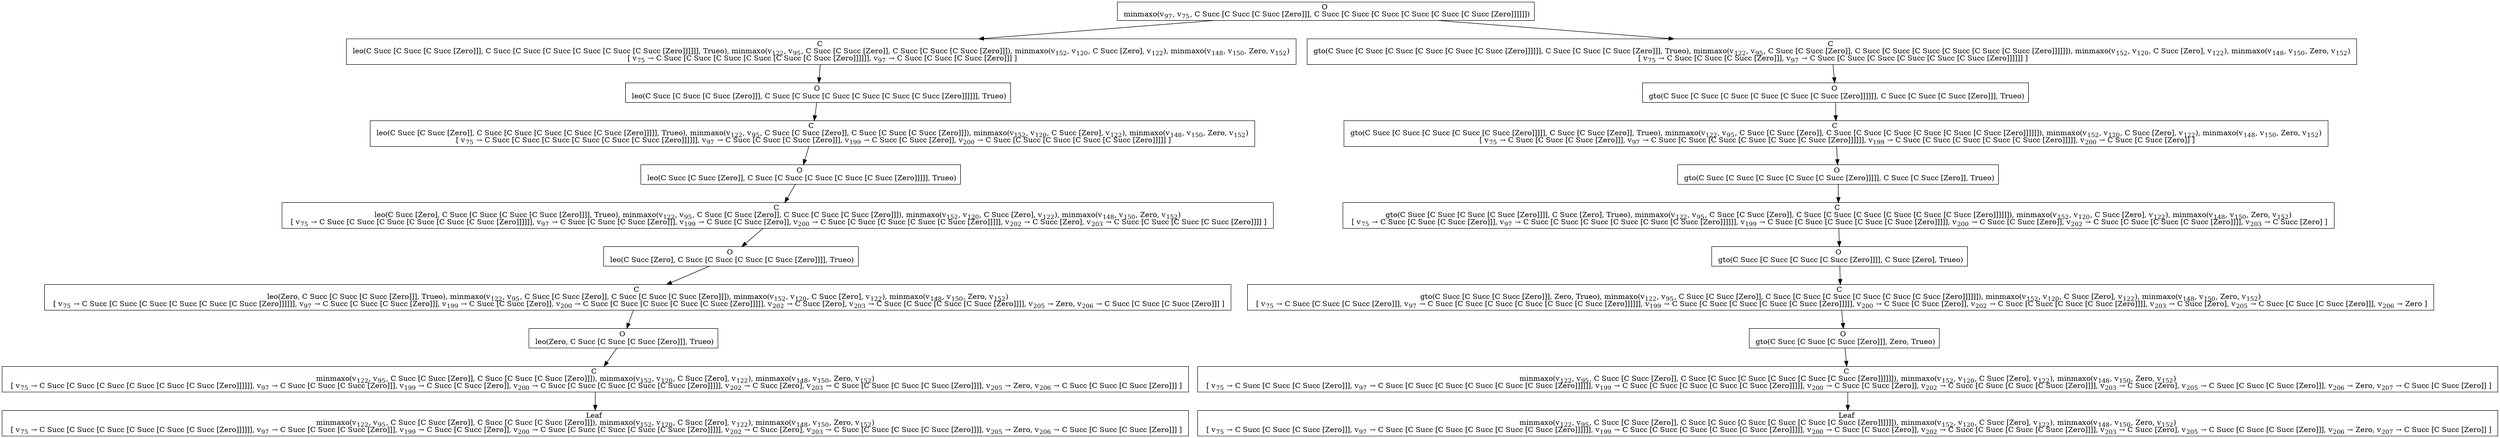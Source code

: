digraph {
    graph [rankdir=TB
          ,bgcolor=transparent];
    node [shape=box
         ,fillcolor=white
         ,style=filled];
    0 [label=<O <BR/> minmaxo(v<SUB>97</SUB>, v<SUB>75</SUB>, C Succ [C Succ [C Succ [Zero]]], C Succ [C Succ [C Succ [C Succ [C Succ [C Succ [Zero]]]]]])>];
    1 [label=<C <BR/> leo(C Succ [C Succ [C Succ [Zero]]], C Succ [C Succ [C Succ [C Succ [C Succ [C Succ [Zero]]]]]], Trueo), minmaxo(v<SUB>122</SUB>, v<SUB>95</SUB>, C Succ [C Succ [Zero]], C Succ [C Succ [C Succ [Zero]]]), minmaxo(v<SUB>152</SUB>, v<SUB>120</SUB>, C Succ [Zero], v<SUB>122</SUB>), minmaxo(v<SUB>148</SUB>, v<SUB>150</SUB>, Zero, v<SUB>152</SUB>) <BR/>  [ v<SUB>75</SUB> &rarr; C Succ [C Succ [C Succ [C Succ [C Succ [C Succ [Zero]]]]]], v<SUB>97</SUB> &rarr; C Succ [C Succ [C Succ [Zero]]] ] >];
    2 [label=<C <BR/> gto(C Succ [C Succ [C Succ [C Succ [C Succ [C Succ [Zero]]]]]], C Succ [C Succ [C Succ [Zero]]], Trueo), minmaxo(v<SUB>122</SUB>, v<SUB>95</SUB>, C Succ [C Succ [Zero]], C Succ [C Succ [C Succ [C Succ [C Succ [C Succ [Zero]]]]]]), minmaxo(v<SUB>152</SUB>, v<SUB>120</SUB>, C Succ [Zero], v<SUB>122</SUB>), minmaxo(v<SUB>148</SUB>, v<SUB>150</SUB>, Zero, v<SUB>152</SUB>) <BR/>  [ v<SUB>75</SUB> &rarr; C Succ [C Succ [C Succ [Zero]]], v<SUB>97</SUB> &rarr; C Succ [C Succ [C Succ [C Succ [C Succ [C Succ [Zero]]]]]] ] >];
    3 [label=<O <BR/> leo(C Succ [C Succ [C Succ [Zero]]], C Succ [C Succ [C Succ [C Succ [C Succ [C Succ [Zero]]]]]], Trueo)>];
    4 [label=<C <BR/> leo(C Succ [C Succ [Zero]], C Succ [C Succ [C Succ [C Succ [C Succ [Zero]]]]], Trueo), minmaxo(v<SUB>122</SUB>, v<SUB>95</SUB>, C Succ [C Succ [Zero]], C Succ [C Succ [C Succ [Zero]]]), minmaxo(v<SUB>152</SUB>, v<SUB>120</SUB>, C Succ [Zero], v<SUB>122</SUB>), minmaxo(v<SUB>148</SUB>, v<SUB>150</SUB>, Zero, v<SUB>152</SUB>) <BR/>  [ v<SUB>75</SUB> &rarr; C Succ [C Succ [C Succ [C Succ [C Succ [C Succ [Zero]]]]]], v<SUB>97</SUB> &rarr; C Succ [C Succ [C Succ [Zero]]], v<SUB>199</SUB> &rarr; C Succ [C Succ [Zero]], v<SUB>200</SUB> &rarr; C Succ [C Succ [C Succ [C Succ [C Succ [Zero]]]]] ] >];
    5 [label=<O <BR/> leo(C Succ [C Succ [Zero]], C Succ [C Succ [C Succ [C Succ [C Succ [Zero]]]]], Trueo)>];
    6 [label=<C <BR/> leo(C Succ [Zero], C Succ [C Succ [C Succ [C Succ [Zero]]]], Trueo), minmaxo(v<SUB>122</SUB>, v<SUB>95</SUB>, C Succ [C Succ [Zero]], C Succ [C Succ [C Succ [Zero]]]), minmaxo(v<SUB>152</SUB>, v<SUB>120</SUB>, C Succ [Zero], v<SUB>122</SUB>), minmaxo(v<SUB>148</SUB>, v<SUB>150</SUB>, Zero, v<SUB>152</SUB>) <BR/>  [ v<SUB>75</SUB> &rarr; C Succ [C Succ [C Succ [C Succ [C Succ [C Succ [Zero]]]]]], v<SUB>97</SUB> &rarr; C Succ [C Succ [C Succ [Zero]]], v<SUB>199</SUB> &rarr; C Succ [C Succ [Zero]], v<SUB>200</SUB> &rarr; C Succ [C Succ [C Succ [C Succ [C Succ [Zero]]]]], v<SUB>202</SUB> &rarr; C Succ [Zero], v<SUB>203</SUB> &rarr; C Succ [C Succ [C Succ [C Succ [Zero]]]] ] >];
    7 [label=<O <BR/> leo(C Succ [Zero], C Succ [C Succ [C Succ [C Succ [Zero]]]], Trueo)>];
    8 [label=<C <BR/> leo(Zero, C Succ [C Succ [C Succ [Zero]]], Trueo), minmaxo(v<SUB>122</SUB>, v<SUB>95</SUB>, C Succ [C Succ [Zero]], C Succ [C Succ [C Succ [Zero]]]), minmaxo(v<SUB>152</SUB>, v<SUB>120</SUB>, C Succ [Zero], v<SUB>122</SUB>), minmaxo(v<SUB>148</SUB>, v<SUB>150</SUB>, Zero, v<SUB>152</SUB>) <BR/>  [ v<SUB>75</SUB> &rarr; C Succ [C Succ [C Succ [C Succ [C Succ [C Succ [Zero]]]]]], v<SUB>97</SUB> &rarr; C Succ [C Succ [C Succ [Zero]]], v<SUB>199</SUB> &rarr; C Succ [C Succ [Zero]], v<SUB>200</SUB> &rarr; C Succ [C Succ [C Succ [C Succ [C Succ [Zero]]]]], v<SUB>202</SUB> &rarr; C Succ [Zero], v<SUB>203</SUB> &rarr; C Succ [C Succ [C Succ [C Succ [Zero]]]], v<SUB>205</SUB> &rarr; Zero, v<SUB>206</SUB> &rarr; C Succ [C Succ [C Succ [Zero]]] ] >];
    9 [label=<O <BR/> leo(Zero, C Succ [C Succ [C Succ [Zero]]], Trueo)>];
    10 [label=<C <BR/> minmaxo(v<SUB>122</SUB>, v<SUB>95</SUB>, C Succ [C Succ [Zero]], C Succ [C Succ [C Succ [Zero]]]), minmaxo(v<SUB>152</SUB>, v<SUB>120</SUB>, C Succ [Zero], v<SUB>122</SUB>), minmaxo(v<SUB>148</SUB>, v<SUB>150</SUB>, Zero, v<SUB>152</SUB>) <BR/>  [ v<SUB>75</SUB> &rarr; C Succ [C Succ [C Succ [C Succ [C Succ [C Succ [Zero]]]]]], v<SUB>97</SUB> &rarr; C Succ [C Succ [C Succ [Zero]]], v<SUB>199</SUB> &rarr; C Succ [C Succ [Zero]], v<SUB>200</SUB> &rarr; C Succ [C Succ [C Succ [C Succ [C Succ [Zero]]]]], v<SUB>202</SUB> &rarr; C Succ [Zero], v<SUB>203</SUB> &rarr; C Succ [C Succ [C Succ [C Succ [Zero]]]], v<SUB>205</SUB> &rarr; Zero, v<SUB>206</SUB> &rarr; C Succ [C Succ [C Succ [Zero]]] ] >];
    11 [label=<Leaf <BR/> minmaxo(v<SUB>122</SUB>, v<SUB>95</SUB>, C Succ [C Succ [Zero]], C Succ [C Succ [C Succ [Zero]]]), minmaxo(v<SUB>152</SUB>, v<SUB>120</SUB>, C Succ [Zero], v<SUB>122</SUB>), minmaxo(v<SUB>148</SUB>, v<SUB>150</SUB>, Zero, v<SUB>152</SUB>) <BR/>  [ v<SUB>75</SUB> &rarr; C Succ [C Succ [C Succ [C Succ [C Succ [C Succ [Zero]]]]]], v<SUB>97</SUB> &rarr; C Succ [C Succ [C Succ [Zero]]], v<SUB>199</SUB> &rarr; C Succ [C Succ [Zero]], v<SUB>200</SUB> &rarr; C Succ [C Succ [C Succ [C Succ [C Succ [Zero]]]]], v<SUB>202</SUB> &rarr; C Succ [Zero], v<SUB>203</SUB> &rarr; C Succ [C Succ [C Succ [C Succ [Zero]]]], v<SUB>205</SUB> &rarr; Zero, v<SUB>206</SUB> &rarr; C Succ [C Succ [C Succ [Zero]]] ] >];
    12 [label=<O <BR/> gto(C Succ [C Succ [C Succ [C Succ [C Succ [C Succ [Zero]]]]]], C Succ [C Succ [C Succ [Zero]]], Trueo)>];
    13 [label=<C <BR/> gto(C Succ [C Succ [C Succ [C Succ [C Succ [Zero]]]]], C Succ [C Succ [Zero]], Trueo), minmaxo(v<SUB>122</SUB>, v<SUB>95</SUB>, C Succ [C Succ [Zero]], C Succ [C Succ [C Succ [C Succ [C Succ [C Succ [Zero]]]]]]), minmaxo(v<SUB>152</SUB>, v<SUB>120</SUB>, C Succ [Zero], v<SUB>122</SUB>), minmaxo(v<SUB>148</SUB>, v<SUB>150</SUB>, Zero, v<SUB>152</SUB>) <BR/>  [ v<SUB>75</SUB> &rarr; C Succ [C Succ [C Succ [Zero]]], v<SUB>97</SUB> &rarr; C Succ [C Succ [C Succ [C Succ [C Succ [C Succ [Zero]]]]]], v<SUB>199</SUB> &rarr; C Succ [C Succ [C Succ [C Succ [C Succ [Zero]]]]], v<SUB>200</SUB> &rarr; C Succ [C Succ [Zero]] ] >];
    14 [label=<O <BR/> gto(C Succ [C Succ [C Succ [C Succ [C Succ [Zero]]]]], C Succ [C Succ [Zero]], Trueo)>];
    15 [label=<C <BR/> gto(C Succ [C Succ [C Succ [C Succ [Zero]]]], C Succ [Zero], Trueo), minmaxo(v<SUB>122</SUB>, v<SUB>95</SUB>, C Succ [C Succ [Zero]], C Succ [C Succ [C Succ [C Succ [C Succ [C Succ [Zero]]]]]]), minmaxo(v<SUB>152</SUB>, v<SUB>120</SUB>, C Succ [Zero], v<SUB>122</SUB>), minmaxo(v<SUB>148</SUB>, v<SUB>150</SUB>, Zero, v<SUB>152</SUB>) <BR/>  [ v<SUB>75</SUB> &rarr; C Succ [C Succ [C Succ [Zero]]], v<SUB>97</SUB> &rarr; C Succ [C Succ [C Succ [C Succ [C Succ [C Succ [Zero]]]]]], v<SUB>199</SUB> &rarr; C Succ [C Succ [C Succ [C Succ [C Succ [Zero]]]]], v<SUB>200</SUB> &rarr; C Succ [C Succ [Zero]], v<SUB>202</SUB> &rarr; C Succ [C Succ [C Succ [C Succ [Zero]]]], v<SUB>203</SUB> &rarr; C Succ [Zero] ] >];
    16 [label=<O <BR/> gto(C Succ [C Succ [C Succ [C Succ [Zero]]]], C Succ [Zero], Trueo)>];
    17 [label=<C <BR/> gto(C Succ [C Succ [C Succ [Zero]]], Zero, Trueo), minmaxo(v<SUB>122</SUB>, v<SUB>95</SUB>, C Succ [C Succ [Zero]], C Succ [C Succ [C Succ [C Succ [C Succ [C Succ [Zero]]]]]]), minmaxo(v<SUB>152</SUB>, v<SUB>120</SUB>, C Succ [Zero], v<SUB>122</SUB>), minmaxo(v<SUB>148</SUB>, v<SUB>150</SUB>, Zero, v<SUB>152</SUB>) <BR/>  [ v<SUB>75</SUB> &rarr; C Succ [C Succ [C Succ [Zero]]], v<SUB>97</SUB> &rarr; C Succ [C Succ [C Succ [C Succ [C Succ [C Succ [Zero]]]]]], v<SUB>199</SUB> &rarr; C Succ [C Succ [C Succ [C Succ [C Succ [Zero]]]]], v<SUB>200</SUB> &rarr; C Succ [C Succ [Zero]], v<SUB>202</SUB> &rarr; C Succ [C Succ [C Succ [C Succ [Zero]]]], v<SUB>203</SUB> &rarr; C Succ [Zero], v<SUB>205</SUB> &rarr; C Succ [C Succ [C Succ [Zero]]], v<SUB>206</SUB> &rarr; Zero ] >];
    18 [label=<O <BR/> gto(C Succ [C Succ [C Succ [Zero]]], Zero, Trueo)>];
    19 [label=<C <BR/> minmaxo(v<SUB>122</SUB>, v<SUB>95</SUB>, C Succ [C Succ [Zero]], C Succ [C Succ [C Succ [C Succ [C Succ [C Succ [Zero]]]]]]), minmaxo(v<SUB>152</SUB>, v<SUB>120</SUB>, C Succ [Zero], v<SUB>122</SUB>), minmaxo(v<SUB>148</SUB>, v<SUB>150</SUB>, Zero, v<SUB>152</SUB>) <BR/>  [ v<SUB>75</SUB> &rarr; C Succ [C Succ [C Succ [Zero]]], v<SUB>97</SUB> &rarr; C Succ [C Succ [C Succ [C Succ [C Succ [C Succ [Zero]]]]]], v<SUB>199</SUB> &rarr; C Succ [C Succ [C Succ [C Succ [C Succ [Zero]]]]], v<SUB>200</SUB> &rarr; C Succ [C Succ [Zero]], v<SUB>202</SUB> &rarr; C Succ [C Succ [C Succ [C Succ [Zero]]]], v<SUB>203</SUB> &rarr; C Succ [Zero], v<SUB>205</SUB> &rarr; C Succ [C Succ [C Succ [Zero]]], v<SUB>206</SUB> &rarr; Zero, v<SUB>207</SUB> &rarr; C Succ [C Succ [Zero]] ] >];
    20 [label=<Leaf <BR/> minmaxo(v<SUB>122</SUB>, v<SUB>95</SUB>, C Succ [C Succ [Zero]], C Succ [C Succ [C Succ [C Succ [C Succ [C Succ [Zero]]]]]]), minmaxo(v<SUB>152</SUB>, v<SUB>120</SUB>, C Succ [Zero], v<SUB>122</SUB>), minmaxo(v<SUB>148</SUB>, v<SUB>150</SUB>, Zero, v<SUB>152</SUB>) <BR/>  [ v<SUB>75</SUB> &rarr; C Succ [C Succ [C Succ [Zero]]], v<SUB>97</SUB> &rarr; C Succ [C Succ [C Succ [C Succ [C Succ [C Succ [Zero]]]]]], v<SUB>199</SUB> &rarr; C Succ [C Succ [C Succ [C Succ [C Succ [Zero]]]]], v<SUB>200</SUB> &rarr; C Succ [C Succ [Zero]], v<SUB>202</SUB> &rarr; C Succ [C Succ [C Succ [C Succ [Zero]]]], v<SUB>203</SUB> &rarr; C Succ [Zero], v<SUB>205</SUB> &rarr; C Succ [C Succ [C Succ [Zero]]], v<SUB>206</SUB> &rarr; Zero, v<SUB>207</SUB> &rarr; C Succ [C Succ [Zero]] ] >];
    0 -> 1 [label=""];
    0 -> 2 [label=""];
    1 -> 3 [label=""];
    2 -> 12 [label=""];
    3 -> 4 [label=""];
    4 -> 5 [label=""];
    5 -> 6 [label=""];
    6 -> 7 [label=""];
    7 -> 8 [label=""];
    8 -> 9 [label=""];
    9 -> 10 [label=""];
    10 -> 11 [label=""];
    12 -> 13 [label=""];
    13 -> 14 [label=""];
    14 -> 15 [label=""];
    15 -> 16 [label=""];
    16 -> 17 [label=""];
    17 -> 18 [label=""];
    18 -> 19 [label=""];
    19 -> 20 [label=""];
}